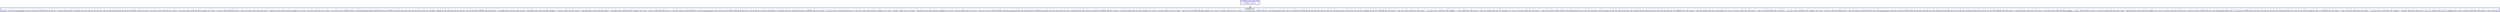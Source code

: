 digraph  g{
node [shape=rectangle, color=black, fontcolor=black, style=bold]
0 [label="LogSkolemFunctionCall
(\"{0}\", \"{1}\")" , color = blue] ; 
1 [label="LogSQLEval 
SELECT tab_815.primaryName, tab_819.character FROM title AS tab_817, casting AS tab_819, casting AS tab_816, person AS tab_818, title AS tab_820, person AS tab_815 WHERE tab_815.nconst = tab_816.nconst AND tab_817.tconst = tab_816.tconst AND tab_816.category IN ('actor', 'actress') AND tab_818.nconst = tab_819.nconst AND tab_820.tconst = tab_819.tconst AND tab_819.category IN ('actor', 'actress') AND tab_815.nconst = tab_818.nconst UNION SELECT tab_805.primaryName, tab_808.character FROM casting AS tab_808, title AS tab_804, person AS tab_805, casting AS tab_806, person AS tab_807, title AS tab_809 WHERE tab_804.tconst = tab_806.tconst AND tab_805.nconst = tab_806.nconst AND tab_806.category = 'actress' AND tab_807.nconst = tab_808.nconst AND tab_809.tconst = tab_808.tconst AND tab_808.category IN ('actor', 'actress') AND tab_805.nconst = tab_807.nconst UNION SELECT tab_810.primaryName, tab_814.character FROM casting AS tab_814, title AS tab_812, person AS tab_813, casting AS tab_811, person AS tab_810 WHERE tab_810.nconst = tab_811.nconst AND tab_812.tconst = tab_811.tconst AND tab_811.category IN ('actor', 'actress') AND tab_813.nconst = tab_814.nconst AND tab_814.category IN ('actor', 'actress') AND tab_810.nconst = tab_813.nconst UNION SELECT tab_821.primaryName, tab_824.character FROM casting AS tab_822, person AS tab_823, casting AS tab_824, person AS tab_821 WHERE tab_821.nconst = tab_822.nconst AND tab_822.category IN ('actor', 'actress') AND tab_823.nconst = tab_824.nconst AND tab_824.category IN ('actor', 'actress') AND tab_821.nconst = tab_823.nconst UNION SELECT tab_784.primaryName, tab_787.character FROM person AS tab_784, title AS tab_783, casting AS tab_785, person AS tab_786, casting AS tab_787 WHERE tab_783.tconst = tab_785.tconst AND tab_784.nconst = tab_785.nconst AND tab_785.category = 'actor' AND tab_786.nconst = tab_787.nconst AND tab_787.category IN ('actor', 'actress') AND tab_784.nconst = tab_786.nconst UNION SELECT tab_788.primaryName, tab_791.character FROM casting AS tab_791, person AS tab_790, casting AS tab_789, person AS tab_788, title AS tab_792 WHERE tab_788.nconst = tab_789.nconst AND tab_789.category IN ('actor', 'actress') AND tab_790.nconst = tab_791.nconst AND tab_792.tconst = tab_791.tconst AND tab_791.category IN ('actor', 'actress') AND tab_788.nconst = tab_790.nconst UNION SELECT tab_799.primaryName, tab_802.character FROM title AS tab_803, title AS tab_798, casting AS tab_800, person AS tab_801, casting AS tab_802, person AS tab_799 WHERE tab_798.tconst = tab_800.tconst AND tab_799.nconst = tab_800.nconst AND tab_800.category = 'actor' AND tab_801.nconst = tab_802.nconst AND tab_803.tconst = tab_802.tconst AND tab_802.category IN ('actor', 'actress') AND tab_799.nconst = tab_801.nconst UNION SELECT tab_794.primaryName, tab_797.character FROM person AS tab_794, person AS tab_796, casting AS tab_795, title AS tab_793, casting AS tab_797 WHERE tab_793.tconst = tab_795.tconst AND tab_794.nconst = tab_795.nconst AND tab_795.category = 'actress' AND tab_796.nconst = tab_797.nconst AND tab_797.category IN ('actor', 'actress') AND tab_794.nconst = tab_796.nconst", color = blue] ; 
0 -> 1 ; 
}

